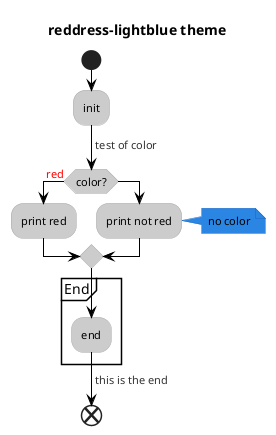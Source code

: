 ' Do not edit
' Theme Gallery
' autogenerated by script
'
@startuml
!theme reddress-lightblue
title reddress-lightblue theme
start
:init;
-> test of color;
if (color?) is (<color:red>red) then
  :print red;
else 
  :print not red;
  note right: no color
endif
partition End {
  :end;
}
-> this is the end;
end
@enduml
